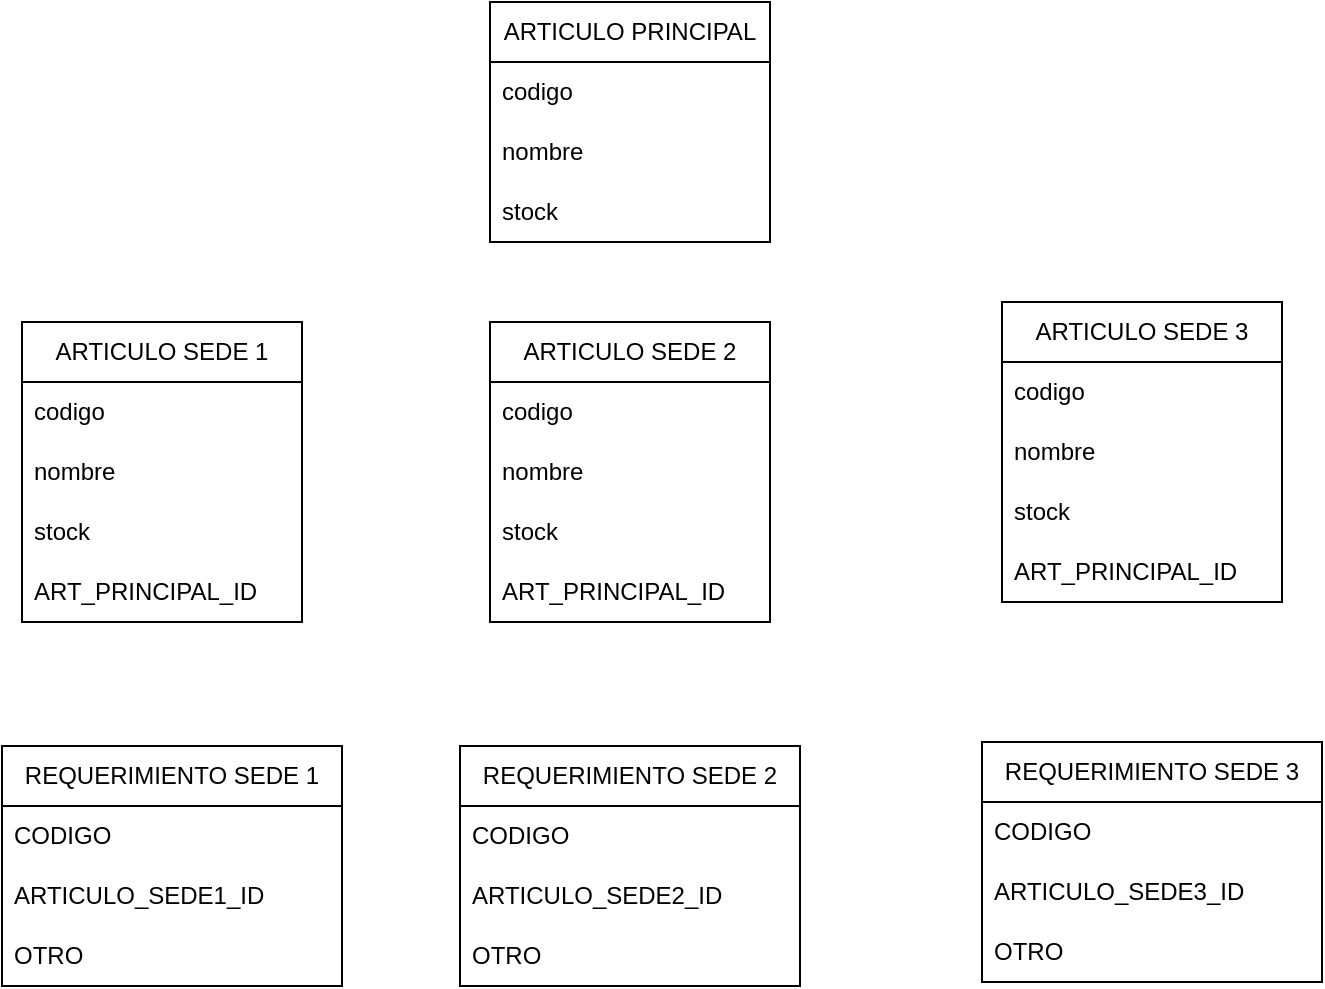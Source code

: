 <mxfile version="22.1.3" type="github">
  <diagram name="Página-1" id="Kwk2JI64rcw6JVu3-3KP">
    <mxGraphModel dx="1147" dy="1726" grid="1" gridSize="10" guides="1" tooltips="1" connect="1" arrows="1" fold="1" page="1" pageScale="1" pageWidth="827" pageHeight="1169" math="0" shadow="0">
      <root>
        <mxCell id="0" />
        <mxCell id="1" parent="0" />
        <mxCell id="fgW4LkX0s7xRk6qkpihr-5" value="ARTICULO PRINCIPAL" style="swimlane;fontStyle=0;childLayout=stackLayout;horizontal=1;startSize=30;horizontalStack=0;resizeParent=1;resizeParentMax=0;resizeLast=0;collapsible=1;marginBottom=0;whiteSpace=wrap;html=1;" vertex="1" parent="1">
          <mxGeometry x="344" y="-570" width="140" height="120" as="geometry" />
        </mxCell>
        <mxCell id="fgW4LkX0s7xRk6qkpihr-6" value="codigo" style="text;strokeColor=none;fillColor=none;align=left;verticalAlign=middle;spacingLeft=4;spacingRight=4;overflow=hidden;points=[[0,0.5],[1,0.5]];portConstraint=eastwest;rotatable=0;whiteSpace=wrap;html=1;" vertex="1" parent="fgW4LkX0s7xRk6qkpihr-5">
          <mxGeometry y="30" width="140" height="30" as="geometry" />
        </mxCell>
        <mxCell id="fgW4LkX0s7xRk6qkpihr-7" value="nombre" style="text;strokeColor=none;fillColor=none;align=left;verticalAlign=middle;spacingLeft=4;spacingRight=4;overflow=hidden;points=[[0,0.5],[1,0.5]];portConstraint=eastwest;rotatable=0;whiteSpace=wrap;html=1;" vertex="1" parent="fgW4LkX0s7xRk6qkpihr-5">
          <mxGeometry y="60" width="140" height="30" as="geometry" />
        </mxCell>
        <mxCell id="fgW4LkX0s7xRk6qkpihr-8" value="stock" style="text;strokeColor=none;fillColor=none;align=left;verticalAlign=middle;spacingLeft=4;spacingRight=4;overflow=hidden;points=[[0,0.5],[1,0.5]];portConstraint=eastwest;rotatable=0;whiteSpace=wrap;html=1;" vertex="1" parent="fgW4LkX0s7xRk6qkpihr-5">
          <mxGeometry y="90" width="140" height="30" as="geometry" />
        </mxCell>
        <mxCell id="fgW4LkX0s7xRk6qkpihr-9" value="ARTICULO SEDE 1" style="swimlane;fontStyle=0;childLayout=stackLayout;horizontal=1;startSize=30;horizontalStack=0;resizeParent=1;resizeParentMax=0;resizeLast=0;collapsible=1;marginBottom=0;whiteSpace=wrap;html=1;" vertex="1" parent="1">
          <mxGeometry x="110" y="-410" width="140" height="150" as="geometry">
            <mxRectangle x="110" y="-410" width="150" height="30" as="alternateBounds" />
          </mxGeometry>
        </mxCell>
        <mxCell id="fgW4LkX0s7xRk6qkpihr-10" value="codigo" style="text;strokeColor=none;fillColor=none;align=left;verticalAlign=middle;spacingLeft=4;spacingRight=4;overflow=hidden;points=[[0,0.5],[1,0.5]];portConstraint=eastwest;rotatable=0;whiteSpace=wrap;html=1;" vertex="1" parent="fgW4LkX0s7xRk6qkpihr-9">
          <mxGeometry y="30" width="140" height="30" as="geometry" />
        </mxCell>
        <mxCell id="fgW4LkX0s7xRk6qkpihr-11" value="nombre" style="text;strokeColor=none;fillColor=none;align=left;verticalAlign=middle;spacingLeft=4;spacingRight=4;overflow=hidden;points=[[0,0.5],[1,0.5]];portConstraint=eastwest;rotatable=0;whiteSpace=wrap;html=1;" vertex="1" parent="fgW4LkX0s7xRk6qkpihr-9">
          <mxGeometry y="60" width="140" height="30" as="geometry" />
        </mxCell>
        <mxCell id="fgW4LkX0s7xRk6qkpihr-35" value="stock" style="text;strokeColor=none;fillColor=none;align=left;verticalAlign=middle;spacingLeft=4;spacingRight=4;overflow=hidden;points=[[0,0.5],[1,0.5]];portConstraint=eastwest;rotatable=0;whiteSpace=wrap;html=1;" vertex="1" parent="fgW4LkX0s7xRk6qkpihr-9">
          <mxGeometry y="90" width="140" height="30" as="geometry" />
        </mxCell>
        <mxCell id="fgW4LkX0s7xRk6qkpihr-12" value="ART_PRINCIPAL_ID" style="text;strokeColor=none;fillColor=none;align=left;verticalAlign=middle;spacingLeft=4;spacingRight=4;overflow=hidden;points=[[0,0.5],[1,0.5]];portConstraint=eastwest;rotatable=0;whiteSpace=wrap;html=1;" vertex="1" parent="fgW4LkX0s7xRk6qkpihr-9">
          <mxGeometry y="120" width="140" height="30" as="geometry" />
        </mxCell>
        <mxCell id="fgW4LkX0s7xRk6qkpihr-13" value="ARTICULO SEDE 2" style="swimlane;fontStyle=0;childLayout=stackLayout;horizontal=1;startSize=30;horizontalStack=0;resizeParent=1;resizeParentMax=0;resizeLast=0;collapsible=1;marginBottom=0;whiteSpace=wrap;html=1;" vertex="1" parent="1">
          <mxGeometry x="344" y="-410" width="140" height="150" as="geometry" />
        </mxCell>
        <mxCell id="fgW4LkX0s7xRk6qkpihr-14" value="codigo" style="text;strokeColor=none;fillColor=none;align=left;verticalAlign=middle;spacingLeft=4;spacingRight=4;overflow=hidden;points=[[0,0.5],[1,0.5]];portConstraint=eastwest;rotatable=0;whiteSpace=wrap;html=1;" vertex="1" parent="fgW4LkX0s7xRk6qkpihr-13">
          <mxGeometry y="30" width="140" height="30" as="geometry" />
        </mxCell>
        <mxCell id="fgW4LkX0s7xRk6qkpihr-15" value="nombre" style="text;strokeColor=none;fillColor=none;align=left;verticalAlign=middle;spacingLeft=4;spacingRight=4;overflow=hidden;points=[[0,0.5],[1,0.5]];portConstraint=eastwest;rotatable=0;whiteSpace=wrap;html=1;" vertex="1" parent="fgW4LkX0s7xRk6qkpihr-13">
          <mxGeometry y="60" width="140" height="30" as="geometry" />
        </mxCell>
        <mxCell id="fgW4LkX0s7xRk6qkpihr-16" value="stock" style="text;strokeColor=none;fillColor=none;align=left;verticalAlign=middle;spacingLeft=4;spacingRight=4;overflow=hidden;points=[[0,0.5],[1,0.5]];portConstraint=eastwest;rotatable=0;whiteSpace=wrap;html=1;" vertex="1" parent="fgW4LkX0s7xRk6qkpihr-13">
          <mxGeometry y="90" width="140" height="30" as="geometry" />
        </mxCell>
        <mxCell id="fgW4LkX0s7xRk6qkpihr-36" value="ART_PRINCIPAL_ID" style="text;strokeColor=none;fillColor=none;align=left;verticalAlign=middle;spacingLeft=4;spacingRight=4;overflow=hidden;points=[[0,0.5],[1,0.5]];portConstraint=eastwest;rotatable=0;whiteSpace=wrap;html=1;" vertex="1" parent="fgW4LkX0s7xRk6qkpihr-13">
          <mxGeometry y="120" width="140" height="30" as="geometry" />
        </mxCell>
        <mxCell id="fgW4LkX0s7xRk6qkpihr-17" value="ARTICULO SEDE 3" style="swimlane;fontStyle=0;childLayout=stackLayout;horizontal=1;startSize=30;horizontalStack=0;resizeParent=1;resizeParentMax=0;resizeLast=0;collapsible=1;marginBottom=0;whiteSpace=wrap;html=1;" vertex="1" parent="1">
          <mxGeometry x="600" y="-420" width="140" height="150" as="geometry" />
        </mxCell>
        <mxCell id="fgW4LkX0s7xRk6qkpihr-18" value="codigo" style="text;strokeColor=none;fillColor=none;align=left;verticalAlign=middle;spacingLeft=4;spacingRight=4;overflow=hidden;points=[[0,0.5],[1,0.5]];portConstraint=eastwest;rotatable=0;whiteSpace=wrap;html=1;" vertex="1" parent="fgW4LkX0s7xRk6qkpihr-17">
          <mxGeometry y="30" width="140" height="30" as="geometry" />
        </mxCell>
        <mxCell id="fgW4LkX0s7xRk6qkpihr-19" value="nombre" style="text;strokeColor=none;fillColor=none;align=left;verticalAlign=middle;spacingLeft=4;spacingRight=4;overflow=hidden;points=[[0,0.5],[1,0.5]];portConstraint=eastwest;rotatable=0;whiteSpace=wrap;html=1;" vertex="1" parent="fgW4LkX0s7xRk6qkpihr-17">
          <mxGeometry y="60" width="140" height="30" as="geometry" />
        </mxCell>
        <mxCell id="fgW4LkX0s7xRk6qkpihr-20" value="stock" style="text;strokeColor=none;fillColor=none;align=left;verticalAlign=middle;spacingLeft=4;spacingRight=4;overflow=hidden;points=[[0,0.5],[1,0.5]];portConstraint=eastwest;rotatable=0;whiteSpace=wrap;html=1;" vertex="1" parent="fgW4LkX0s7xRk6qkpihr-17">
          <mxGeometry y="90" width="140" height="30" as="geometry" />
        </mxCell>
        <mxCell id="fgW4LkX0s7xRk6qkpihr-37" value="ART_PRINCIPAL_ID" style="text;strokeColor=none;fillColor=none;align=left;verticalAlign=middle;spacingLeft=4;spacingRight=4;overflow=hidden;points=[[0,0.5],[1,0.5]];portConstraint=eastwest;rotatable=0;whiteSpace=wrap;html=1;" vertex="1" parent="fgW4LkX0s7xRk6qkpihr-17">
          <mxGeometry y="120" width="140" height="30" as="geometry" />
        </mxCell>
        <mxCell id="fgW4LkX0s7xRk6qkpihr-21" value="REQUERIMIENTO SEDE 1" style="swimlane;fontStyle=0;childLayout=stackLayout;horizontal=1;startSize=30;horizontalStack=0;resizeParent=1;resizeParentMax=0;resizeLast=0;collapsible=1;marginBottom=0;whiteSpace=wrap;html=1;" vertex="1" parent="1">
          <mxGeometry x="100" y="-198" width="170" height="120" as="geometry" />
        </mxCell>
        <mxCell id="fgW4LkX0s7xRk6qkpihr-22" value="CODIGO" style="text;strokeColor=none;fillColor=none;align=left;verticalAlign=middle;spacingLeft=4;spacingRight=4;overflow=hidden;points=[[0,0.5],[1,0.5]];portConstraint=eastwest;rotatable=0;whiteSpace=wrap;html=1;" vertex="1" parent="fgW4LkX0s7xRk6qkpihr-21">
          <mxGeometry y="30" width="170" height="30" as="geometry" />
        </mxCell>
        <mxCell id="fgW4LkX0s7xRk6qkpihr-23" value="ARTICULO_SEDE1_ID" style="text;strokeColor=none;fillColor=none;align=left;verticalAlign=middle;spacingLeft=4;spacingRight=4;overflow=hidden;points=[[0,0.5],[1,0.5]];portConstraint=eastwest;rotatable=0;whiteSpace=wrap;html=1;" vertex="1" parent="fgW4LkX0s7xRk6qkpihr-21">
          <mxGeometry y="60" width="170" height="30" as="geometry" />
        </mxCell>
        <mxCell id="fgW4LkX0s7xRk6qkpihr-24" value="OTRO" style="text;strokeColor=none;fillColor=none;align=left;verticalAlign=middle;spacingLeft=4;spacingRight=4;overflow=hidden;points=[[0,0.5],[1,0.5]];portConstraint=eastwest;rotatable=0;whiteSpace=wrap;html=1;" vertex="1" parent="fgW4LkX0s7xRk6qkpihr-21">
          <mxGeometry y="90" width="170" height="30" as="geometry" />
        </mxCell>
        <mxCell id="fgW4LkX0s7xRk6qkpihr-39" value="REQUERIMIENTO SEDE 2" style="swimlane;fontStyle=0;childLayout=stackLayout;horizontal=1;startSize=30;horizontalStack=0;resizeParent=1;resizeParentMax=0;resizeLast=0;collapsible=1;marginBottom=0;whiteSpace=wrap;html=1;" vertex="1" parent="1">
          <mxGeometry x="329" y="-198" width="170" height="120" as="geometry" />
        </mxCell>
        <mxCell id="fgW4LkX0s7xRk6qkpihr-40" value="CODIGO" style="text;strokeColor=none;fillColor=none;align=left;verticalAlign=middle;spacingLeft=4;spacingRight=4;overflow=hidden;points=[[0,0.5],[1,0.5]];portConstraint=eastwest;rotatable=0;whiteSpace=wrap;html=1;" vertex="1" parent="fgW4LkX0s7xRk6qkpihr-39">
          <mxGeometry y="30" width="170" height="30" as="geometry" />
        </mxCell>
        <mxCell id="fgW4LkX0s7xRk6qkpihr-41" value="ARTICULO_SEDE2_ID" style="text;strokeColor=none;fillColor=none;align=left;verticalAlign=middle;spacingLeft=4;spacingRight=4;overflow=hidden;points=[[0,0.5],[1,0.5]];portConstraint=eastwest;rotatable=0;whiteSpace=wrap;html=1;" vertex="1" parent="fgW4LkX0s7xRk6qkpihr-39">
          <mxGeometry y="60" width="170" height="30" as="geometry" />
        </mxCell>
        <mxCell id="fgW4LkX0s7xRk6qkpihr-42" value="OTRO" style="text;strokeColor=none;fillColor=none;align=left;verticalAlign=middle;spacingLeft=4;spacingRight=4;overflow=hidden;points=[[0,0.5],[1,0.5]];portConstraint=eastwest;rotatable=0;whiteSpace=wrap;html=1;" vertex="1" parent="fgW4LkX0s7xRk6qkpihr-39">
          <mxGeometry y="90" width="170" height="30" as="geometry" />
        </mxCell>
        <mxCell id="fgW4LkX0s7xRk6qkpihr-44" value="REQUERIMIENTO SEDE 3" style="swimlane;fontStyle=0;childLayout=stackLayout;horizontal=1;startSize=30;horizontalStack=0;resizeParent=1;resizeParentMax=0;resizeLast=0;collapsible=1;marginBottom=0;whiteSpace=wrap;html=1;" vertex="1" parent="1">
          <mxGeometry x="590" y="-200" width="170" height="120" as="geometry" />
        </mxCell>
        <mxCell id="fgW4LkX0s7xRk6qkpihr-45" value="CODIGO" style="text;strokeColor=none;fillColor=none;align=left;verticalAlign=middle;spacingLeft=4;spacingRight=4;overflow=hidden;points=[[0,0.5],[1,0.5]];portConstraint=eastwest;rotatable=0;whiteSpace=wrap;html=1;" vertex="1" parent="fgW4LkX0s7xRk6qkpihr-44">
          <mxGeometry y="30" width="170" height="30" as="geometry" />
        </mxCell>
        <mxCell id="fgW4LkX0s7xRk6qkpihr-46" value="ARTICULO_SEDE3_ID" style="text;strokeColor=none;fillColor=none;align=left;verticalAlign=middle;spacingLeft=4;spacingRight=4;overflow=hidden;points=[[0,0.5],[1,0.5]];portConstraint=eastwest;rotatable=0;whiteSpace=wrap;html=1;" vertex="1" parent="fgW4LkX0s7xRk6qkpihr-44">
          <mxGeometry y="60" width="170" height="30" as="geometry" />
        </mxCell>
        <mxCell id="fgW4LkX0s7xRk6qkpihr-47" value="OTRO" style="text;strokeColor=none;fillColor=none;align=left;verticalAlign=middle;spacingLeft=4;spacingRight=4;overflow=hidden;points=[[0,0.5],[1,0.5]];portConstraint=eastwest;rotatable=0;whiteSpace=wrap;html=1;" vertex="1" parent="fgW4LkX0s7xRk6qkpihr-44">
          <mxGeometry y="90" width="170" height="30" as="geometry" />
        </mxCell>
      </root>
    </mxGraphModel>
  </diagram>
</mxfile>
